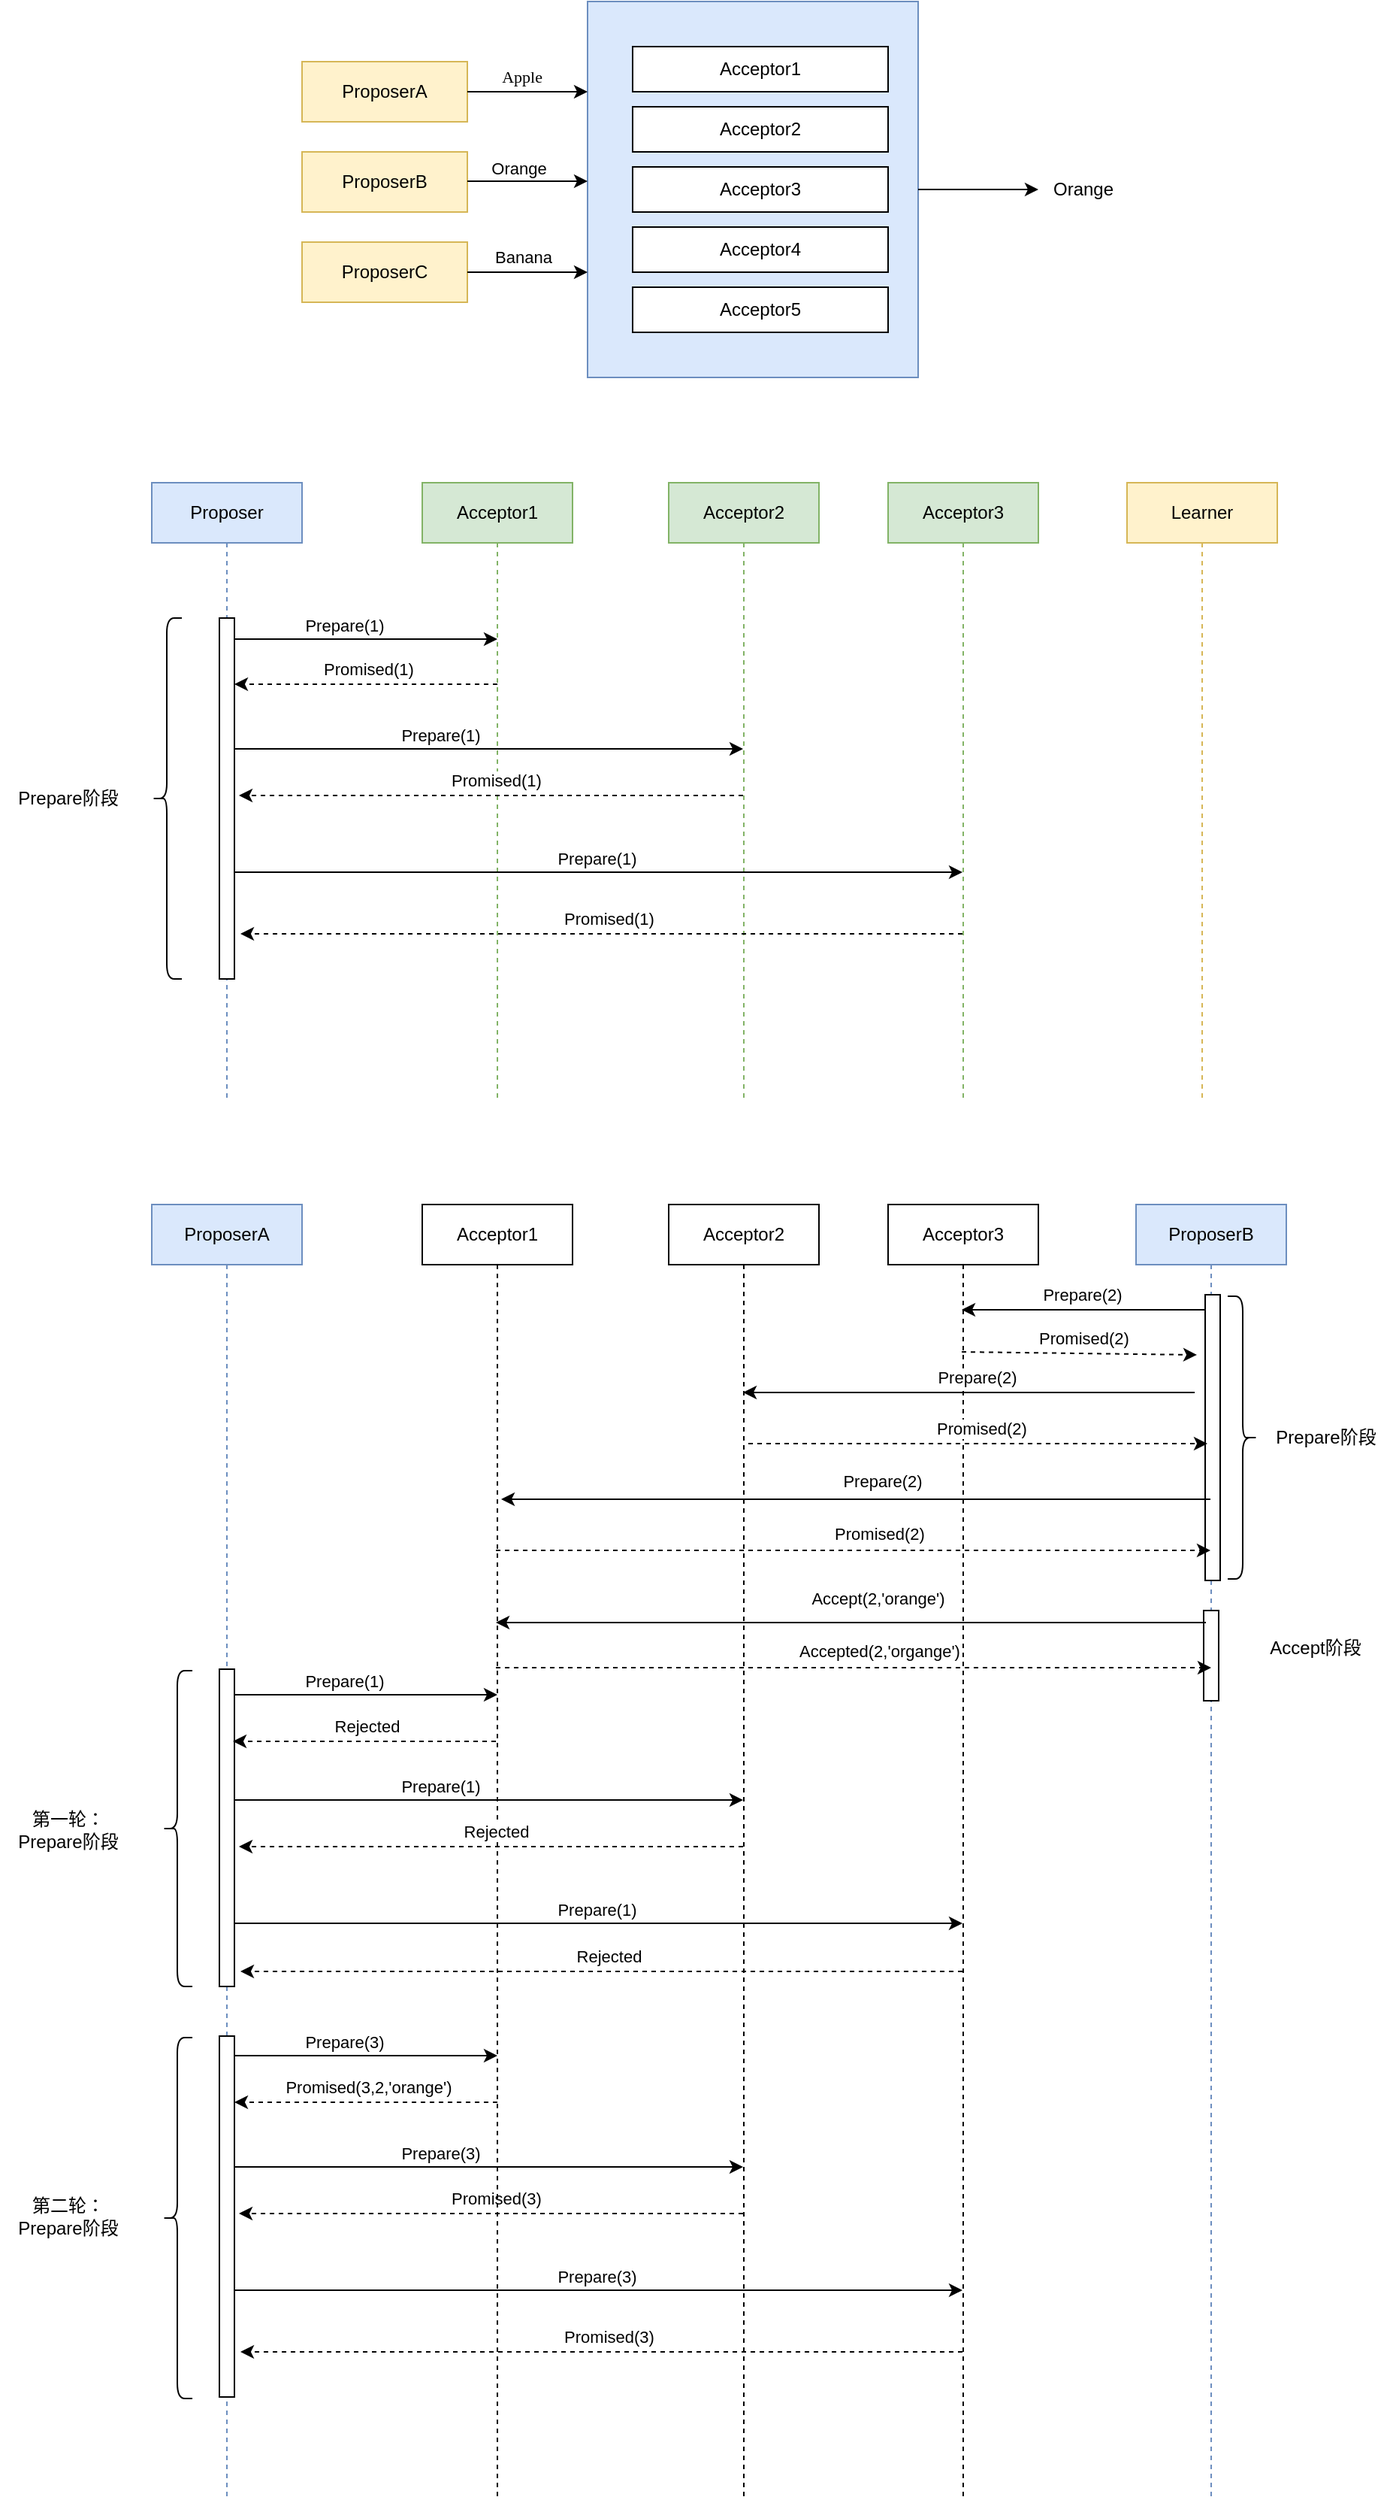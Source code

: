 <mxfile version="21.7.2" type="github">
  <diagram name="第 1 页" id="v4rp2MU2DIvw7WmQTmr3">
    <mxGraphModel dx="1254" dy="843" grid="1" gridSize="10" guides="1" tooltips="1" connect="1" arrows="1" fold="1" page="1" pageScale="1" pageWidth="827" pageHeight="1169" math="0" shadow="0">
      <root>
        <mxCell id="0" />
        <mxCell id="1" parent="0" />
        <mxCell id="FyVBpPdO0nm0Gu7SyeVc-1" value="Proposer" style="shape=umlLifeline;perimeter=lifelinePerimeter;whiteSpace=wrap;html=1;container=1;dropTarget=0;collapsible=0;recursiveResize=0;outlineConnect=0;portConstraint=eastwest;newEdgeStyle={&quot;curved&quot;:0,&quot;rounded&quot;:0};movable=1;resizable=1;rotatable=1;deletable=1;editable=1;locked=0;connectable=1;fillColor=#dae8fc;strokeColor=#6c8ebf;" vertex="1" parent="1">
          <mxGeometry x="111" y="380" width="100" height="410" as="geometry" />
        </mxCell>
        <mxCell id="FyVBpPdO0nm0Gu7SyeVc-45" value="" style="html=1;points=[[0,0,0,0,5],[0,1,0,0,-5],[1,0,0,0,5],[1,1,0,0,-5]];perimeter=orthogonalPerimeter;outlineConnect=0;targetShapes=umlLifeline;portConstraint=eastwest;newEdgeStyle={&quot;curved&quot;:0,&quot;rounded&quot;:0};" vertex="1" parent="FyVBpPdO0nm0Gu7SyeVc-1">
          <mxGeometry x="45" y="90" width="10" height="240" as="geometry" />
        </mxCell>
        <mxCell id="FyVBpPdO0nm0Gu7SyeVc-4" value="Acceptor1" style="shape=umlLifeline;perimeter=lifelinePerimeter;whiteSpace=wrap;html=1;container=1;dropTarget=0;collapsible=0;recursiveResize=0;outlineConnect=0;portConstraint=eastwest;newEdgeStyle={&quot;curved&quot;:0,&quot;rounded&quot;:0};movable=1;resizable=1;rotatable=1;deletable=1;editable=1;locked=0;connectable=1;fillColor=#d5e8d4;strokeColor=#82b366;" vertex="1" parent="1">
          <mxGeometry x="291" y="380" width="100" height="410" as="geometry" />
        </mxCell>
        <mxCell id="FyVBpPdO0nm0Gu7SyeVc-5" value="Acceptor2" style="shape=umlLifeline;perimeter=lifelinePerimeter;whiteSpace=wrap;html=1;container=1;dropTarget=0;collapsible=0;recursiveResize=0;outlineConnect=0;portConstraint=eastwest;newEdgeStyle={&quot;curved&quot;:0,&quot;rounded&quot;:0};movable=1;resizable=1;rotatable=1;deletable=1;editable=1;locked=0;connectable=1;fillColor=#d5e8d4;strokeColor=#82b366;" vertex="1" parent="1">
          <mxGeometry x="455" y="380" width="100" height="410" as="geometry" />
        </mxCell>
        <mxCell id="FyVBpPdO0nm0Gu7SyeVc-6" value="Acceptor3" style="shape=umlLifeline;perimeter=lifelinePerimeter;whiteSpace=wrap;html=1;container=1;dropTarget=0;collapsible=0;recursiveResize=0;outlineConnect=0;portConstraint=eastwest;newEdgeStyle={&quot;curved&quot;:0,&quot;rounded&quot;:0};movable=1;resizable=1;rotatable=1;deletable=1;editable=1;locked=0;connectable=1;fillColor=#d5e8d4;strokeColor=#82b366;" vertex="1" parent="1">
          <mxGeometry x="601" y="380" width="100" height="410" as="geometry" />
        </mxCell>
        <mxCell id="FyVBpPdO0nm0Gu7SyeVc-14" value="ProposerA" style="rounded=0;whiteSpace=wrap;html=1;fillColor=#fff2cc;strokeColor=#d6b656;" vertex="1" parent="1">
          <mxGeometry x="211" y="100" width="110" height="40" as="geometry" />
        </mxCell>
        <mxCell id="FyVBpPdO0nm0Gu7SyeVc-15" value="ProposerB" style="rounded=0;whiteSpace=wrap;html=1;fillColor=#fff2cc;strokeColor=#d6b656;" vertex="1" parent="1">
          <mxGeometry x="211" y="160" width="110" height="40" as="geometry" />
        </mxCell>
        <mxCell id="FyVBpPdO0nm0Gu7SyeVc-16" value="ProposerC" style="rounded=0;whiteSpace=wrap;html=1;fillColor=#fff2cc;strokeColor=#d6b656;" vertex="1" parent="1">
          <mxGeometry x="211" y="220" width="110" height="40" as="geometry" />
        </mxCell>
        <mxCell id="FyVBpPdO0nm0Gu7SyeVc-17" value="" style="rounded=0;whiteSpace=wrap;html=1;fillColor=#dae8fc;strokeColor=#6c8ebf;" vertex="1" parent="1">
          <mxGeometry x="401" y="60" width="220" height="250" as="geometry" />
        </mxCell>
        <mxCell id="FyVBpPdO0nm0Gu7SyeVc-18" value="Acceptor1" style="rounded=0;whiteSpace=wrap;html=1;" vertex="1" parent="1">
          <mxGeometry x="431" y="90" width="170.0" height="30" as="geometry" />
        </mxCell>
        <mxCell id="FyVBpPdO0nm0Gu7SyeVc-19" value="Acceptor2" style="rounded=0;whiteSpace=wrap;html=1;" vertex="1" parent="1">
          <mxGeometry x="431" y="130" width="170.0" height="30" as="geometry" />
        </mxCell>
        <mxCell id="FyVBpPdO0nm0Gu7SyeVc-20" value="Acceptor3" style="rounded=0;whiteSpace=wrap;html=1;" vertex="1" parent="1">
          <mxGeometry x="431" y="170" width="170" height="30" as="geometry" />
        </mxCell>
        <mxCell id="FyVBpPdO0nm0Gu7SyeVc-21" value="Acceptor4" style="rounded=0;whiteSpace=wrap;html=1;" vertex="1" parent="1">
          <mxGeometry x="431" y="210" width="170.0" height="30" as="geometry" />
        </mxCell>
        <mxCell id="FyVBpPdO0nm0Gu7SyeVc-22" value="Acceptor5" style="rounded=0;whiteSpace=wrap;html=1;" vertex="1" parent="1">
          <mxGeometry x="431" y="250" width="170.0" height="30" as="geometry" />
        </mxCell>
        <mxCell id="FyVBpPdO0nm0Gu7SyeVc-24" value="" style="endArrow=classic;html=1;rounded=0;exitX=1;exitY=0.5;exitDx=0;exitDy=0;" edge="1" parent="1" source="FyVBpPdO0nm0Gu7SyeVc-17">
          <mxGeometry width="50" height="50" relative="1" as="geometry">
            <mxPoint x="641" y="200" as="sourcePoint" />
            <mxPoint x="701" y="185" as="targetPoint" />
          </mxGeometry>
        </mxCell>
        <mxCell id="FyVBpPdO0nm0Gu7SyeVc-25" value="" style="endArrow=classic;html=1;rounded=0;exitX=1;exitY=0.5;exitDx=0;exitDy=0;" edge="1" parent="1">
          <mxGeometry width="50" height="50" relative="1" as="geometry">
            <mxPoint x="321" y="120" as="sourcePoint" />
            <mxPoint x="401" y="120" as="targetPoint" />
          </mxGeometry>
        </mxCell>
        <mxCell id="FyVBpPdO0nm0Gu7SyeVc-30" value="&lt;font face=&quot;Garamond&quot;&gt;Apple&lt;/font&gt;" style="edgeLabel;html=1;align=center;verticalAlign=middle;resizable=0;points=[];" vertex="1" connectable="0" parent="FyVBpPdO0nm0Gu7SyeVc-25">
          <mxGeometry x="-0.1" y="10" relative="1" as="geometry">
            <mxPoint as="offset" />
          </mxGeometry>
        </mxCell>
        <mxCell id="FyVBpPdO0nm0Gu7SyeVc-26" value="" style="endArrow=classic;html=1;rounded=0;exitX=1;exitY=0.5;exitDx=0;exitDy=0;" edge="1" parent="1">
          <mxGeometry width="50" height="50" relative="1" as="geometry">
            <mxPoint x="321" y="179.5" as="sourcePoint" />
            <mxPoint x="401" y="179.5" as="targetPoint" />
          </mxGeometry>
        </mxCell>
        <mxCell id="FyVBpPdO0nm0Gu7SyeVc-32" value="Orange" style="edgeLabel;html=1;align=center;verticalAlign=middle;resizable=0;points=[];" vertex="1" connectable="0" parent="FyVBpPdO0nm0Gu7SyeVc-26">
          <mxGeometry x="-0.15" y="10" relative="1" as="geometry">
            <mxPoint y="1" as="offset" />
          </mxGeometry>
        </mxCell>
        <mxCell id="FyVBpPdO0nm0Gu7SyeVc-27" value="" style="endArrow=classic;html=1;rounded=0;exitX=1;exitY=0.5;exitDx=0;exitDy=0;" edge="1" parent="1">
          <mxGeometry width="50" height="50" relative="1" as="geometry">
            <mxPoint x="321" y="240" as="sourcePoint" />
            <mxPoint x="401" y="240" as="targetPoint" />
          </mxGeometry>
        </mxCell>
        <mxCell id="FyVBpPdO0nm0Gu7SyeVc-34" value="Banana" style="edgeLabel;html=1;align=center;verticalAlign=middle;resizable=0;points=[];" vertex="1" connectable="0" parent="FyVBpPdO0nm0Gu7SyeVc-27">
          <mxGeometry x="-0.075" y="10" relative="1" as="geometry">
            <mxPoint as="offset" />
          </mxGeometry>
        </mxCell>
        <mxCell id="FyVBpPdO0nm0Gu7SyeVc-29" value="Orange" style="text;html=1;strokeColor=none;fillColor=none;align=center;verticalAlign=middle;whiteSpace=wrap;rounded=0;" vertex="1" parent="1">
          <mxGeometry x="711" y="170" width="40" height="30" as="geometry" />
        </mxCell>
        <mxCell id="FyVBpPdO0nm0Gu7SyeVc-46" value="" style="endArrow=classic;html=1;rounded=0;" edge="1" parent="1">
          <mxGeometry width="50" height="50" relative="1" as="geometry">
            <mxPoint x="166" y="484" as="sourcePoint" />
            <mxPoint x="341" y="484" as="targetPoint" />
          </mxGeometry>
        </mxCell>
        <mxCell id="FyVBpPdO0nm0Gu7SyeVc-51" value="Prepare(1)" style="edgeLabel;html=1;align=center;verticalAlign=middle;resizable=0;points=[];" vertex="1" connectable="0" parent="FyVBpPdO0nm0Gu7SyeVc-46">
          <mxGeometry x="-0.166" y="10" relative="1" as="geometry">
            <mxPoint y="1" as="offset" />
          </mxGeometry>
        </mxCell>
        <mxCell id="FyVBpPdO0nm0Gu7SyeVc-48" value="" style="endArrow=classic;html=1;rounded=0;" edge="1" parent="1">
          <mxGeometry width="50" height="50" relative="1" as="geometry">
            <mxPoint x="166" y="639" as="sourcePoint" />
            <mxPoint x="650.5" y="639" as="targetPoint" />
          </mxGeometry>
        </mxCell>
        <mxCell id="FyVBpPdO0nm0Gu7SyeVc-65" value="Prepare(1)" style="edgeLabel;html=1;align=center;verticalAlign=middle;resizable=0;points=[];" vertex="1" connectable="0" parent="FyVBpPdO0nm0Gu7SyeVc-48">
          <mxGeometry x="-0.005" y="10" relative="1" as="geometry">
            <mxPoint y="1" as="offset" />
          </mxGeometry>
        </mxCell>
        <mxCell id="FyVBpPdO0nm0Gu7SyeVc-47" value="" style="endArrow=classic;html=1;rounded=0;" edge="1" parent="1">
          <mxGeometry width="50" height="50" relative="1" as="geometry">
            <mxPoint x="166" y="557" as="sourcePoint" />
            <mxPoint x="504.5" y="557" as="targetPoint" />
          </mxGeometry>
        </mxCell>
        <mxCell id="FyVBpPdO0nm0Gu7SyeVc-64" value="Prepare(1)" style="edgeLabel;html=1;align=center;verticalAlign=middle;resizable=0;points=[];" vertex="1" connectable="0" parent="FyVBpPdO0nm0Gu7SyeVc-47">
          <mxGeometry x="-0.191" y="10" relative="1" as="geometry">
            <mxPoint y="1" as="offset" />
          </mxGeometry>
        </mxCell>
        <mxCell id="FyVBpPdO0nm0Gu7SyeVc-50" value="" style="endArrow=classic;html=1;rounded=0;dashed=1;" edge="1" parent="1">
          <mxGeometry width="50" height="50" relative="1" as="geometry">
            <mxPoint x="341" y="514" as="sourcePoint" />
            <mxPoint x="166" y="514" as="targetPoint" />
            <Array as="points" />
          </mxGeometry>
        </mxCell>
        <mxCell id="FyVBpPdO0nm0Gu7SyeVc-53" value="Promised(1)" style="edgeLabel;html=1;align=center;verticalAlign=middle;resizable=0;points=[];" vertex="1" connectable="0" parent="FyVBpPdO0nm0Gu7SyeVc-50">
          <mxGeometry x="-0.017" y="-10" relative="1" as="geometry">
            <mxPoint as="offset" />
          </mxGeometry>
        </mxCell>
        <mxCell id="FyVBpPdO0nm0Gu7SyeVc-58" value="" style="shape=curlyBracket;whiteSpace=wrap;html=1;rounded=1;labelPosition=left;verticalLabelPosition=middle;align=right;verticalAlign=middle;" vertex="1" parent="1">
          <mxGeometry x="111" y="470" width="20" height="240" as="geometry" />
        </mxCell>
        <mxCell id="FyVBpPdO0nm0Gu7SyeVc-59" value="Prepare阶段" style="text;html=1;strokeColor=none;fillColor=none;align=center;verticalAlign=middle;whiteSpace=wrap;rounded=0;" vertex="1" parent="1">
          <mxGeometry x="10" y="575" width="91" height="30" as="geometry" />
        </mxCell>
        <mxCell id="FyVBpPdO0nm0Gu7SyeVc-60" value="" style="endArrow=classic;html=1;rounded=0;dashed=1;" edge="1" parent="1" source="FyVBpPdO0nm0Gu7SyeVc-5">
          <mxGeometry width="50" height="50" relative="1" as="geometry">
            <mxPoint x="344" y="588" as="sourcePoint" />
            <mxPoint x="169" y="588" as="targetPoint" />
            <Array as="points" />
          </mxGeometry>
        </mxCell>
        <mxCell id="FyVBpPdO0nm0Gu7SyeVc-61" value="Promised(1)" style="edgeLabel;html=1;align=center;verticalAlign=middle;resizable=0;points=[];" vertex="1" connectable="0" parent="FyVBpPdO0nm0Gu7SyeVc-60">
          <mxGeometry x="-0.017" y="-10" relative="1" as="geometry">
            <mxPoint as="offset" />
          </mxGeometry>
        </mxCell>
        <mxCell id="FyVBpPdO0nm0Gu7SyeVc-62" value="" style="endArrow=classic;html=1;rounded=0;dashed=1;" edge="1" parent="1" source="FyVBpPdO0nm0Gu7SyeVc-6">
          <mxGeometry width="50" height="50" relative="1" as="geometry">
            <mxPoint x="506" y="680" as="sourcePoint" />
            <mxPoint x="170" y="680" as="targetPoint" />
            <Array as="points" />
          </mxGeometry>
        </mxCell>
        <mxCell id="FyVBpPdO0nm0Gu7SyeVc-63" value="Promised(1)" style="edgeLabel;html=1;align=center;verticalAlign=middle;resizable=0;points=[];" vertex="1" connectable="0" parent="FyVBpPdO0nm0Gu7SyeVc-62">
          <mxGeometry x="-0.017" y="-10" relative="1" as="geometry">
            <mxPoint as="offset" />
          </mxGeometry>
        </mxCell>
        <mxCell id="FyVBpPdO0nm0Gu7SyeVc-66" value="Learner" style="shape=umlLifeline;perimeter=lifelinePerimeter;whiteSpace=wrap;html=1;container=1;dropTarget=0;collapsible=0;recursiveResize=0;outlineConnect=0;portConstraint=eastwest;newEdgeStyle={&quot;curved&quot;:0,&quot;rounded&quot;:0};movable=1;resizable=1;rotatable=1;deletable=1;editable=1;locked=0;connectable=1;fillColor=#fff2cc;strokeColor=#d6b656;" vertex="1" parent="1">
          <mxGeometry x="760" y="380" width="100" height="410" as="geometry" />
        </mxCell>
        <mxCell id="FyVBpPdO0nm0Gu7SyeVc-69" value="ProposerA" style="shape=umlLifeline;perimeter=lifelinePerimeter;whiteSpace=wrap;html=1;container=1;dropTarget=0;collapsible=0;recursiveResize=0;outlineConnect=0;portConstraint=eastwest;newEdgeStyle={&quot;curved&quot;:0,&quot;rounded&quot;:0};movable=1;resizable=1;rotatable=1;deletable=1;editable=1;locked=0;connectable=1;fillColor=#dae8fc;strokeColor=#6c8ebf;" vertex="1" parent="1">
          <mxGeometry x="111" y="860" width="100" height="860" as="geometry" />
        </mxCell>
        <mxCell id="FyVBpPdO0nm0Gu7SyeVc-70" value="" style="html=1;points=[[0,0,0,0,5],[0,1,0,0,-5],[1,0,0,0,5],[1,1,0,0,-5]];perimeter=orthogonalPerimeter;outlineConnect=0;targetShapes=umlLifeline;portConstraint=eastwest;newEdgeStyle={&quot;curved&quot;:0,&quot;rounded&quot;:0};" vertex="1" parent="FyVBpPdO0nm0Gu7SyeVc-69">
          <mxGeometry x="45" y="309" width="10" height="211" as="geometry" />
        </mxCell>
        <mxCell id="FyVBpPdO0nm0Gu7SyeVc-105" value="" style="html=1;points=[[0,0,0,0,5],[0,1,0,0,-5],[1,0,0,0,5],[1,1,0,0,-5]];perimeter=orthogonalPerimeter;outlineConnect=0;targetShapes=umlLifeline;portConstraint=eastwest;newEdgeStyle={&quot;curved&quot;:0,&quot;rounded&quot;:0};" vertex="1" parent="FyVBpPdO0nm0Gu7SyeVc-69">
          <mxGeometry x="45" y="553" width="10" height="240" as="geometry" />
        </mxCell>
        <mxCell id="FyVBpPdO0nm0Gu7SyeVc-106" value="" style="endArrow=classic;html=1;rounded=0;" edge="1" parent="FyVBpPdO0nm0Gu7SyeVc-69">
          <mxGeometry width="50" height="50" relative="1" as="geometry">
            <mxPoint x="55" y="566" as="sourcePoint" />
            <mxPoint x="230" y="566" as="targetPoint" />
          </mxGeometry>
        </mxCell>
        <mxCell id="FyVBpPdO0nm0Gu7SyeVc-107" value="Prepare(3)" style="edgeLabel;html=1;align=center;verticalAlign=middle;resizable=0;points=[];" vertex="1" connectable="0" parent="FyVBpPdO0nm0Gu7SyeVc-106">
          <mxGeometry x="-0.166" y="10" relative="1" as="geometry">
            <mxPoint y="1" as="offset" />
          </mxGeometry>
        </mxCell>
        <mxCell id="FyVBpPdO0nm0Gu7SyeVc-108" value="" style="endArrow=classic;html=1;rounded=0;" edge="1" parent="FyVBpPdO0nm0Gu7SyeVc-69">
          <mxGeometry width="50" height="50" relative="1" as="geometry">
            <mxPoint x="55" y="722" as="sourcePoint" />
            <mxPoint x="539.5" y="722" as="targetPoint" />
          </mxGeometry>
        </mxCell>
        <mxCell id="FyVBpPdO0nm0Gu7SyeVc-109" value="Prepare(3)" style="edgeLabel;html=1;align=center;verticalAlign=middle;resizable=0;points=[];" vertex="1" connectable="0" parent="FyVBpPdO0nm0Gu7SyeVc-108">
          <mxGeometry x="-0.005" y="10" relative="1" as="geometry">
            <mxPoint y="1" as="offset" />
          </mxGeometry>
        </mxCell>
        <mxCell id="FyVBpPdO0nm0Gu7SyeVc-110" value="" style="endArrow=classic;html=1;rounded=0;" edge="1" parent="FyVBpPdO0nm0Gu7SyeVc-69">
          <mxGeometry width="50" height="50" relative="1" as="geometry">
            <mxPoint x="55" y="640" as="sourcePoint" />
            <mxPoint x="393.5" y="640" as="targetPoint" />
          </mxGeometry>
        </mxCell>
        <mxCell id="FyVBpPdO0nm0Gu7SyeVc-111" value="Prepare(3)" style="edgeLabel;html=1;align=center;verticalAlign=middle;resizable=0;points=[];" vertex="1" connectable="0" parent="FyVBpPdO0nm0Gu7SyeVc-110">
          <mxGeometry x="-0.191" y="10" relative="1" as="geometry">
            <mxPoint y="1" as="offset" />
          </mxGeometry>
        </mxCell>
        <mxCell id="FyVBpPdO0nm0Gu7SyeVc-112" value="" style="endArrow=classic;html=1;rounded=0;dashed=1;" edge="1" parent="FyVBpPdO0nm0Gu7SyeVc-69">
          <mxGeometry width="50" height="50" relative="1" as="geometry">
            <mxPoint x="230" y="597" as="sourcePoint" />
            <mxPoint x="55" y="597" as="targetPoint" />
            <Array as="points" />
          </mxGeometry>
        </mxCell>
        <mxCell id="FyVBpPdO0nm0Gu7SyeVc-113" value="Promised(3,2,&#39;orange&#39;)" style="edgeLabel;html=1;align=center;verticalAlign=middle;resizable=0;points=[];" vertex="1" connectable="0" parent="FyVBpPdO0nm0Gu7SyeVc-112">
          <mxGeometry x="-0.017" y="-10" relative="1" as="geometry">
            <mxPoint as="offset" />
          </mxGeometry>
        </mxCell>
        <mxCell id="FyVBpPdO0nm0Gu7SyeVc-114" value="" style="shape=curlyBracket;whiteSpace=wrap;html=1;rounded=1;labelPosition=left;verticalLabelPosition=middle;align=right;verticalAlign=middle;" vertex="1" parent="FyVBpPdO0nm0Gu7SyeVc-69">
          <mxGeometry x="7" y="554" width="20" height="240" as="geometry" />
        </mxCell>
        <mxCell id="FyVBpPdO0nm0Gu7SyeVc-115" value="第二轮：Prepare阶段" style="text;html=1;strokeColor=none;fillColor=none;align=center;verticalAlign=middle;whiteSpace=wrap;rounded=0;" vertex="1" parent="FyVBpPdO0nm0Gu7SyeVc-69">
          <mxGeometry x="-101" y="658" width="91" height="30" as="geometry" />
        </mxCell>
        <mxCell id="FyVBpPdO0nm0Gu7SyeVc-116" value="" style="endArrow=classic;html=1;rounded=0;dashed=1;" edge="1" parent="FyVBpPdO0nm0Gu7SyeVc-69">
          <mxGeometry width="50" height="50" relative="1" as="geometry">
            <mxPoint x="393.5" y="671" as="sourcePoint" />
            <mxPoint x="58" y="671" as="targetPoint" />
            <Array as="points" />
          </mxGeometry>
        </mxCell>
        <mxCell id="FyVBpPdO0nm0Gu7SyeVc-117" value="Promised(3)" style="edgeLabel;html=1;align=center;verticalAlign=middle;resizable=0;points=[];" vertex="1" connectable="0" parent="FyVBpPdO0nm0Gu7SyeVc-116">
          <mxGeometry x="-0.017" y="-10" relative="1" as="geometry">
            <mxPoint as="offset" />
          </mxGeometry>
        </mxCell>
        <mxCell id="FyVBpPdO0nm0Gu7SyeVc-118" value="" style="endArrow=classic;html=1;rounded=0;dashed=1;" edge="1" parent="FyVBpPdO0nm0Gu7SyeVc-69">
          <mxGeometry width="50" height="50" relative="1" as="geometry">
            <mxPoint x="539.5" y="763" as="sourcePoint" />
            <mxPoint x="59" y="763" as="targetPoint" />
            <Array as="points" />
          </mxGeometry>
        </mxCell>
        <mxCell id="FyVBpPdO0nm0Gu7SyeVc-119" value="Promised(3)" style="edgeLabel;html=1;align=center;verticalAlign=middle;resizable=0;points=[];" vertex="1" connectable="0" parent="FyVBpPdO0nm0Gu7SyeVc-118">
          <mxGeometry x="-0.017" y="-10" relative="1" as="geometry">
            <mxPoint as="offset" />
          </mxGeometry>
        </mxCell>
        <mxCell id="FyVBpPdO0nm0Gu7SyeVc-71" value="Acceptor1" style="shape=umlLifeline;perimeter=lifelinePerimeter;whiteSpace=wrap;html=1;container=1;dropTarget=0;collapsible=0;recursiveResize=0;outlineConnect=0;portConstraint=eastwest;newEdgeStyle={&quot;curved&quot;:0,&quot;rounded&quot;:0};movable=1;resizable=1;rotatable=1;deletable=1;editable=1;locked=0;connectable=1;" vertex="1" parent="1">
          <mxGeometry x="291" y="860" width="100" height="860" as="geometry" />
        </mxCell>
        <mxCell id="FyVBpPdO0nm0Gu7SyeVc-72" value="Acceptor2" style="shape=umlLifeline;perimeter=lifelinePerimeter;whiteSpace=wrap;html=1;container=1;dropTarget=0;collapsible=0;recursiveResize=0;outlineConnect=0;portConstraint=eastwest;newEdgeStyle={&quot;curved&quot;:0,&quot;rounded&quot;:0};movable=1;resizable=1;rotatable=1;deletable=1;editable=1;locked=0;connectable=1;" vertex="1" parent="1">
          <mxGeometry x="455" y="860" width="100" height="860" as="geometry" />
        </mxCell>
        <mxCell id="FyVBpPdO0nm0Gu7SyeVc-73" value="Acceptor3" style="shape=umlLifeline;perimeter=lifelinePerimeter;whiteSpace=wrap;html=1;container=1;dropTarget=0;collapsible=0;recursiveResize=0;outlineConnect=0;portConstraint=eastwest;newEdgeStyle={&quot;curved&quot;:0,&quot;rounded&quot;:0};movable=1;resizable=1;rotatable=1;deletable=1;editable=1;locked=0;connectable=1;" vertex="1" parent="1">
          <mxGeometry x="601" y="860" width="100" height="860" as="geometry" />
        </mxCell>
        <mxCell id="FyVBpPdO0nm0Gu7SyeVc-74" value="" style="endArrow=classic;html=1;rounded=0;" edge="1" parent="1">
          <mxGeometry width="50" height="50" relative="1" as="geometry">
            <mxPoint x="166" y="1186" as="sourcePoint" />
            <mxPoint x="341" y="1186" as="targetPoint" />
          </mxGeometry>
        </mxCell>
        <mxCell id="FyVBpPdO0nm0Gu7SyeVc-75" value="Prepare(1)" style="edgeLabel;html=1;align=center;verticalAlign=middle;resizable=0;points=[];" vertex="1" connectable="0" parent="FyVBpPdO0nm0Gu7SyeVc-74">
          <mxGeometry x="-0.166" y="10" relative="1" as="geometry">
            <mxPoint y="1" as="offset" />
          </mxGeometry>
        </mxCell>
        <mxCell id="FyVBpPdO0nm0Gu7SyeVc-76" value="" style="endArrow=classic;html=1;rounded=0;" edge="1" parent="1">
          <mxGeometry width="50" height="50" relative="1" as="geometry">
            <mxPoint x="166" y="1338" as="sourcePoint" />
            <mxPoint x="650.5" y="1338" as="targetPoint" />
          </mxGeometry>
        </mxCell>
        <mxCell id="FyVBpPdO0nm0Gu7SyeVc-77" value="Prepare(1)" style="edgeLabel;html=1;align=center;verticalAlign=middle;resizable=0;points=[];" vertex="1" connectable="0" parent="FyVBpPdO0nm0Gu7SyeVc-76">
          <mxGeometry x="-0.005" y="10" relative="1" as="geometry">
            <mxPoint y="1" as="offset" />
          </mxGeometry>
        </mxCell>
        <mxCell id="FyVBpPdO0nm0Gu7SyeVc-78" value="" style="endArrow=classic;html=1;rounded=0;" edge="1" parent="1">
          <mxGeometry width="50" height="50" relative="1" as="geometry">
            <mxPoint x="166" y="1256" as="sourcePoint" />
            <mxPoint x="504.5" y="1256" as="targetPoint" />
          </mxGeometry>
        </mxCell>
        <mxCell id="FyVBpPdO0nm0Gu7SyeVc-79" value="Prepare(1)" style="edgeLabel;html=1;align=center;verticalAlign=middle;resizable=0;points=[];" vertex="1" connectable="0" parent="FyVBpPdO0nm0Gu7SyeVc-78">
          <mxGeometry x="-0.191" y="10" relative="1" as="geometry">
            <mxPoint y="1" as="offset" />
          </mxGeometry>
        </mxCell>
        <mxCell id="FyVBpPdO0nm0Gu7SyeVc-80" value="" style="endArrow=classic;html=1;rounded=0;dashed=1;" edge="1" parent="1">
          <mxGeometry width="50" height="50" relative="1" as="geometry">
            <mxPoint x="340" y="1217" as="sourcePoint" />
            <mxPoint x="165" y="1217" as="targetPoint" />
            <Array as="points" />
          </mxGeometry>
        </mxCell>
        <mxCell id="FyVBpPdO0nm0Gu7SyeVc-81" value="Rejected" style="edgeLabel;html=1;align=center;verticalAlign=middle;resizable=0;points=[];" vertex="1" connectable="0" parent="FyVBpPdO0nm0Gu7SyeVc-80">
          <mxGeometry x="-0.017" y="-10" relative="1" as="geometry">
            <mxPoint as="offset" />
          </mxGeometry>
        </mxCell>
        <mxCell id="FyVBpPdO0nm0Gu7SyeVc-82" value="" style="shape=curlyBracket;whiteSpace=wrap;html=1;rounded=1;labelPosition=left;verticalLabelPosition=middle;align=right;verticalAlign=middle;" vertex="1" parent="1">
          <mxGeometry x="118" y="1170" width="20" height="210" as="geometry" />
        </mxCell>
        <mxCell id="FyVBpPdO0nm0Gu7SyeVc-83" value="第一轮：Prepare阶段" style="text;html=1;strokeColor=none;fillColor=none;align=center;verticalAlign=middle;whiteSpace=wrap;rounded=0;" vertex="1" parent="1">
          <mxGeometry x="10" y="1261" width="91" height="30" as="geometry" />
        </mxCell>
        <mxCell id="FyVBpPdO0nm0Gu7SyeVc-84" value="" style="endArrow=classic;html=1;rounded=0;dashed=1;" edge="1" parent="1">
          <mxGeometry width="50" height="50" relative="1" as="geometry">
            <mxPoint x="504.5" y="1287" as="sourcePoint" />
            <mxPoint x="169" y="1287" as="targetPoint" />
            <Array as="points" />
          </mxGeometry>
        </mxCell>
        <mxCell id="FyVBpPdO0nm0Gu7SyeVc-85" value="Rejected" style="edgeLabel;html=1;align=center;verticalAlign=middle;resizable=0;points=[];" vertex="1" connectable="0" parent="FyVBpPdO0nm0Gu7SyeVc-84">
          <mxGeometry x="-0.017" y="-10" relative="1" as="geometry">
            <mxPoint as="offset" />
          </mxGeometry>
        </mxCell>
        <mxCell id="FyVBpPdO0nm0Gu7SyeVc-86" value="" style="endArrow=classic;html=1;rounded=0;dashed=1;" edge="1" parent="1">
          <mxGeometry width="50" height="50" relative="1" as="geometry">
            <mxPoint x="650.5" y="1370" as="sourcePoint" />
            <mxPoint x="170" y="1370" as="targetPoint" />
            <Array as="points" />
          </mxGeometry>
        </mxCell>
        <mxCell id="FyVBpPdO0nm0Gu7SyeVc-87" value="Rejected" style="edgeLabel;html=1;align=center;verticalAlign=middle;resizable=0;points=[];" vertex="1" connectable="0" parent="FyVBpPdO0nm0Gu7SyeVc-86">
          <mxGeometry x="-0.017" y="-10" relative="1" as="geometry">
            <mxPoint as="offset" />
          </mxGeometry>
        </mxCell>
        <mxCell id="FyVBpPdO0nm0Gu7SyeVc-88" value="ProposerB" style="shape=umlLifeline;perimeter=lifelinePerimeter;whiteSpace=wrap;html=1;container=1;dropTarget=0;collapsible=0;recursiveResize=0;outlineConnect=0;portConstraint=eastwest;newEdgeStyle={&quot;curved&quot;:0,&quot;rounded&quot;:0};movable=1;resizable=1;rotatable=1;deletable=1;editable=1;locked=0;connectable=1;fillColor=#dae8fc;strokeColor=#6c8ebf;" vertex="1" parent="1">
          <mxGeometry x="766" y="860" width="100" height="860" as="geometry" />
        </mxCell>
        <mxCell id="FyVBpPdO0nm0Gu7SyeVc-89" value="" style="html=1;points=[[0,0,0,0,5],[0,1,0,0,-5],[1,0,0,0,5],[1,1,0,0,-5]];perimeter=orthogonalPerimeter;outlineConnect=0;targetShapes=umlLifeline;portConstraint=eastwest;newEdgeStyle={&quot;curved&quot;:0,&quot;rounded&quot;:0};" vertex="1" parent="FyVBpPdO0nm0Gu7SyeVc-88">
          <mxGeometry x="46" y="60" width="10" height="190" as="geometry" />
        </mxCell>
        <mxCell id="FyVBpPdO0nm0Gu7SyeVc-120" value="" style="html=1;points=[[0,0,0,0,5],[0,1,0,0,-5],[1,0,0,0,5],[1,1,0,0,-5]];perimeter=orthogonalPerimeter;outlineConnect=0;targetShapes=umlLifeline;portConstraint=eastwest;newEdgeStyle={&quot;curved&quot;:0,&quot;rounded&quot;:0};" vertex="1" parent="FyVBpPdO0nm0Gu7SyeVc-88">
          <mxGeometry x="45" y="270" width="10" height="60" as="geometry" />
        </mxCell>
        <mxCell id="FyVBpPdO0nm0Gu7SyeVc-90" value="" style="endArrow=classic;html=1;rounded=0;" edge="1" parent="1" source="FyVBpPdO0nm0Gu7SyeVc-89">
          <mxGeometry width="50" height="50" relative="1" as="geometry">
            <mxPoint x="798.5" y="930" as="sourcePoint" />
            <mxPoint x="650" y="930" as="targetPoint" />
          </mxGeometry>
        </mxCell>
        <mxCell id="FyVBpPdO0nm0Gu7SyeVc-91" value="Prepare(2)" style="edgeLabel;html=1;align=center;verticalAlign=middle;resizable=0;points=[];" vertex="1" connectable="0" parent="FyVBpPdO0nm0Gu7SyeVc-90">
          <mxGeometry x="-0.166" y="-10" relative="1" as="geometry">
            <mxPoint x="-15" as="offset" />
          </mxGeometry>
        </mxCell>
        <mxCell id="FyVBpPdO0nm0Gu7SyeVc-92" value="" style="endArrow=classic;html=1;rounded=0;dashed=1;" edge="1" parent="1">
          <mxGeometry width="50" height="50" relative="1" as="geometry">
            <mxPoint x="650" y="958" as="sourcePoint" />
            <mxPoint x="806.5" y="960" as="targetPoint" />
            <Array as="points" />
          </mxGeometry>
        </mxCell>
        <mxCell id="FyVBpPdO0nm0Gu7SyeVc-93" value="Promised(2)" style="edgeLabel;html=1;align=center;verticalAlign=middle;resizable=0;points=[];" vertex="1" connectable="0" parent="FyVBpPdO0nm0Gu7SyeVc-92">
          <mxGeometry x="-0.017" y="-10" relative="1" as="geometry">
            <mxPoint x="4" y="-20" as="offset" />
          </mxGeometry>
        </mxCell>
        <mxCell id="FyVBpPdO0nm0Gu7SyeVc-95" value="" style="shape=curlyBracket;whiteSpace=wrap;html=1;rounded=1;labelPosition=left;verticalLabelPosition=middle;align=right;verticalAlign=middle;rotation=-180;" vertex="1" parent="1">
          <mxGeometry x="827" y="921" width="20" height="188" as="geometry" />
        </mxCell>
        <mxCell id="FyVBpPdO0nm0Gu7SyeVc-96" value="Prepare阶段" style="text;html=1;strokeColor=none;fillColor=none;align=center;verticalAlign=middle;whiteSpace=wrap;rounded=0;" vertex="1" parent="1">
          <mxGeometry x="847" y="1000" width="91" height="30" as="geometry" />
        </mxCell>
        <mxCell id="FyVBpPdO0nm0Gu7SyeVc-97" value="" style="endArrow=classic;html=1;rounded=0;" edge="1" parent="1">
          <mxGeometry width="50" height="50" relative="1" as="geometry">
            <mxPoint x="805" y="985" as="sourcePoint" />
            <mxPoint x="504.5" y="985" as="targetPoint" />
          </mxGeometry>
        </mxCell>
        <mxCell id="FyVBpPdO0nm0Gu7SyeVc-98" value="Prepare(2)" style="edgeLabel;html=1;align=center;verticalAlign=middle;resizable=0;points=[];" vertex="1" connectable="0" parent="FyVBpPdO0nm0Gu7SyeVc-97">
          <mxGeometry x="-0.166" y="-10" relative="1" as="geometry">
            <mxPoint x="-20" as="offset" />
          </mxGeometry>
        </mxCell>
        <mxCell id="FyVBpPdO0nm0Gu7SyeVc-99" value="" style="endArrow=classic;html=1;rounded=0;dashed=1;" edge="1" parent="1">
          <mxGeometry width="50" height="50" relative="1" as="geometry">
            <mxPoint x="508" y="1019" as="sourcePoint" />
            <mxPoint x="813.5" y="1019" as="targetPoint" />
            <Array as="points" />
          </mxGeometry>
        </mxCell>
        <mxCell id="FyVBpPdO0nm0Gu7SyeVc-100" value="Promised(2)" style="edgeLabel;html=1;align=center;verticalAlign=middle;resizable=0;points=[];" vertex="1" connectable="0" parent="FyVBpPdO0nm0Gu7SyeVc-99">
          <mxGeometry x="-0.017" y="-10" relative="1" as="geometry">
            <mxPoint x="5" y="-20" as="offset" />
          </mxGeometry>
        </mxCell>
        <mxCell id="FyVBpPdO0nm0Gu7SyeVc-101" value="" style="endArrow=classic;html=1;rounded=0;" edge="1" parent="1" source="FyVBpPdO0nm0Gu7SyeVc-88">
          <mxGeometry width="50" height="50" relative="1" as="geometry">
            <mxPoint x="804" y="1056" as="sourcePoint" />
            <mxPoint x="343.5" y="1056" as="targetPoint" />
          </mxGeometry>
        </mxCell>
        <mxCell id="FyVBpPdO0nm0Gu7SyeVc-102" value="Prepare(2)" style="edgeLabel;html=1;align=center;verticalAlign=middle;resizable=0;points=[];" vertex="1" connectable="0" parent="FyVBpPdO0nm0Gu7SyeVc-101">
          <mxGeometry x="-0.166" y="-10" relative="1" as="geometry">
            <mxPoint x="-22" y="-2" as="offset" />
          </mxGeometry>
        </mxCell>
        <mxCell id="FyVBpPdO0nm0Gu7SyeVc-103" value="" style="endArrow=classic;html=1;rounded=0;dashed=1;" edge="1" parent="1" target="FyVBpPdO0nm0Gu7SyeVc-88">
          <mxGeometry width="50" height="50" relative="1" as="geometry">
            <mxPoint x="340" y="1090" as="sourcePoint" />
            <mxPoint x="640" y="1090" as="targetPoint" />
            <Array as="points" />
          </mxGeometry>
        </mxCell>
        <mxCell id="FyVBpPdO0nm0Gu7SyeVc-104" value="Promised(2)" style="edgeLabel;html=1;align=center;verticalAlign=middle;resizable=0;points=[];" vertex="1" connectable="0" parent="FyVBpPdO0nm0Gu7SyeVc-103">
          <mxGeometry x="-0.017" y="-10" relative="1" as="geometry">
            <mxPoint x="21" y="-21" as="offset" />
          </mxGeometry>
        </mxCell>
        <mxCell id="FyVBpPdO0nm0Gu7SyeVc-121" value="Accept阶段" style="text;html=1;strokeColor=none;fillColor=none;align=center;verticalAlign=middle;whiteSpace=wrap;rounded=0;" vertex="1" parent="1">
          <mxGeometry x="840" y="1140" width="91" height="30" as="geometry" />
        </mxCell>
        <mxCell id="FyVBpPdO0nm0Gu7SyeVc-122" value="" style="endArrow=classic;html=1;rounded=0;" edge="1" parent="1">
          <mxGeometry width="50" height="50" relative="1" as="geometry">
            <mxPoint x="812.5" y="1138" as="sourcePoint" />
            <mxPoint x="340" y="1138" as="targetPoint" />
          </mxGeometry>
        </mxCell>
        <mxCell id="FyVBpPdO0nm0Gu7SyeVc-123" value="Accept(2,&#39;orange&#39;)" style="edgeLabel;html=1;align=center;verticalAlign=middle;resizable=0;points=[];" vertex="1" connectable="0" parent="FyVBpPdO0nm0Gu7SyeVc-122">
          <mxGeometry x="-0.166" y="-10" relative="1" as="geometry">
            <mxPoint x="-22" y="-6" as="offset" />
          </mxGeometry>
        </mxCell>
        <mxCell id="FyVBpPdO0nm0Gu7SyeVc-124" value="" style="endArrow=classic;html=1;rounded=0;dashed=1;" edge="1" parent="1">
          <mxGeometry width="50" height="50" relative="1" as="geometry">
            <mxPoint x="340" y="1168" as="sourcePoint" />
            <mxPoint x="816" y="1168" as="targetPoint" />
            <Array as="points" />
          </mxGeometry>
        </mxCell>
        <mxCell id="FyVBpPdO0nm0Gu7SyeVc-125" value="Accepted(2,&#39;organge&#39;)" style="edgeLabel;html=1;align=center;verticalAlign=middle;resizable=0;points=[];" vertex="1" connectable="0" parent="FyVBpPdO0nm0Gu7SyeVc-124">
          <mxGeometry x="-0.017" y="-10" relative="1" as="geometry">
            <mxPoint x="21" y="-21" as="offset" />
          </mxGeometry>
        </mxCell>
      </root>
    </mxGraphModel>
  </diagram>
</mxfile>
